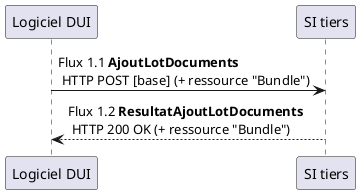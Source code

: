 @startuml

"Logiciel DUI" -> "SI tiers" : Flux 1.1 **AjoutLotDocuments** \n HTTP POST [base] (+ ressource "Bundle")
"Logiciel DUI" <-- "SI tiers" : Flux 1.2 **ResultatAjoutLotDocuments** \n HTTP 200 OK (+ ressource "Bundle")

@enduml
